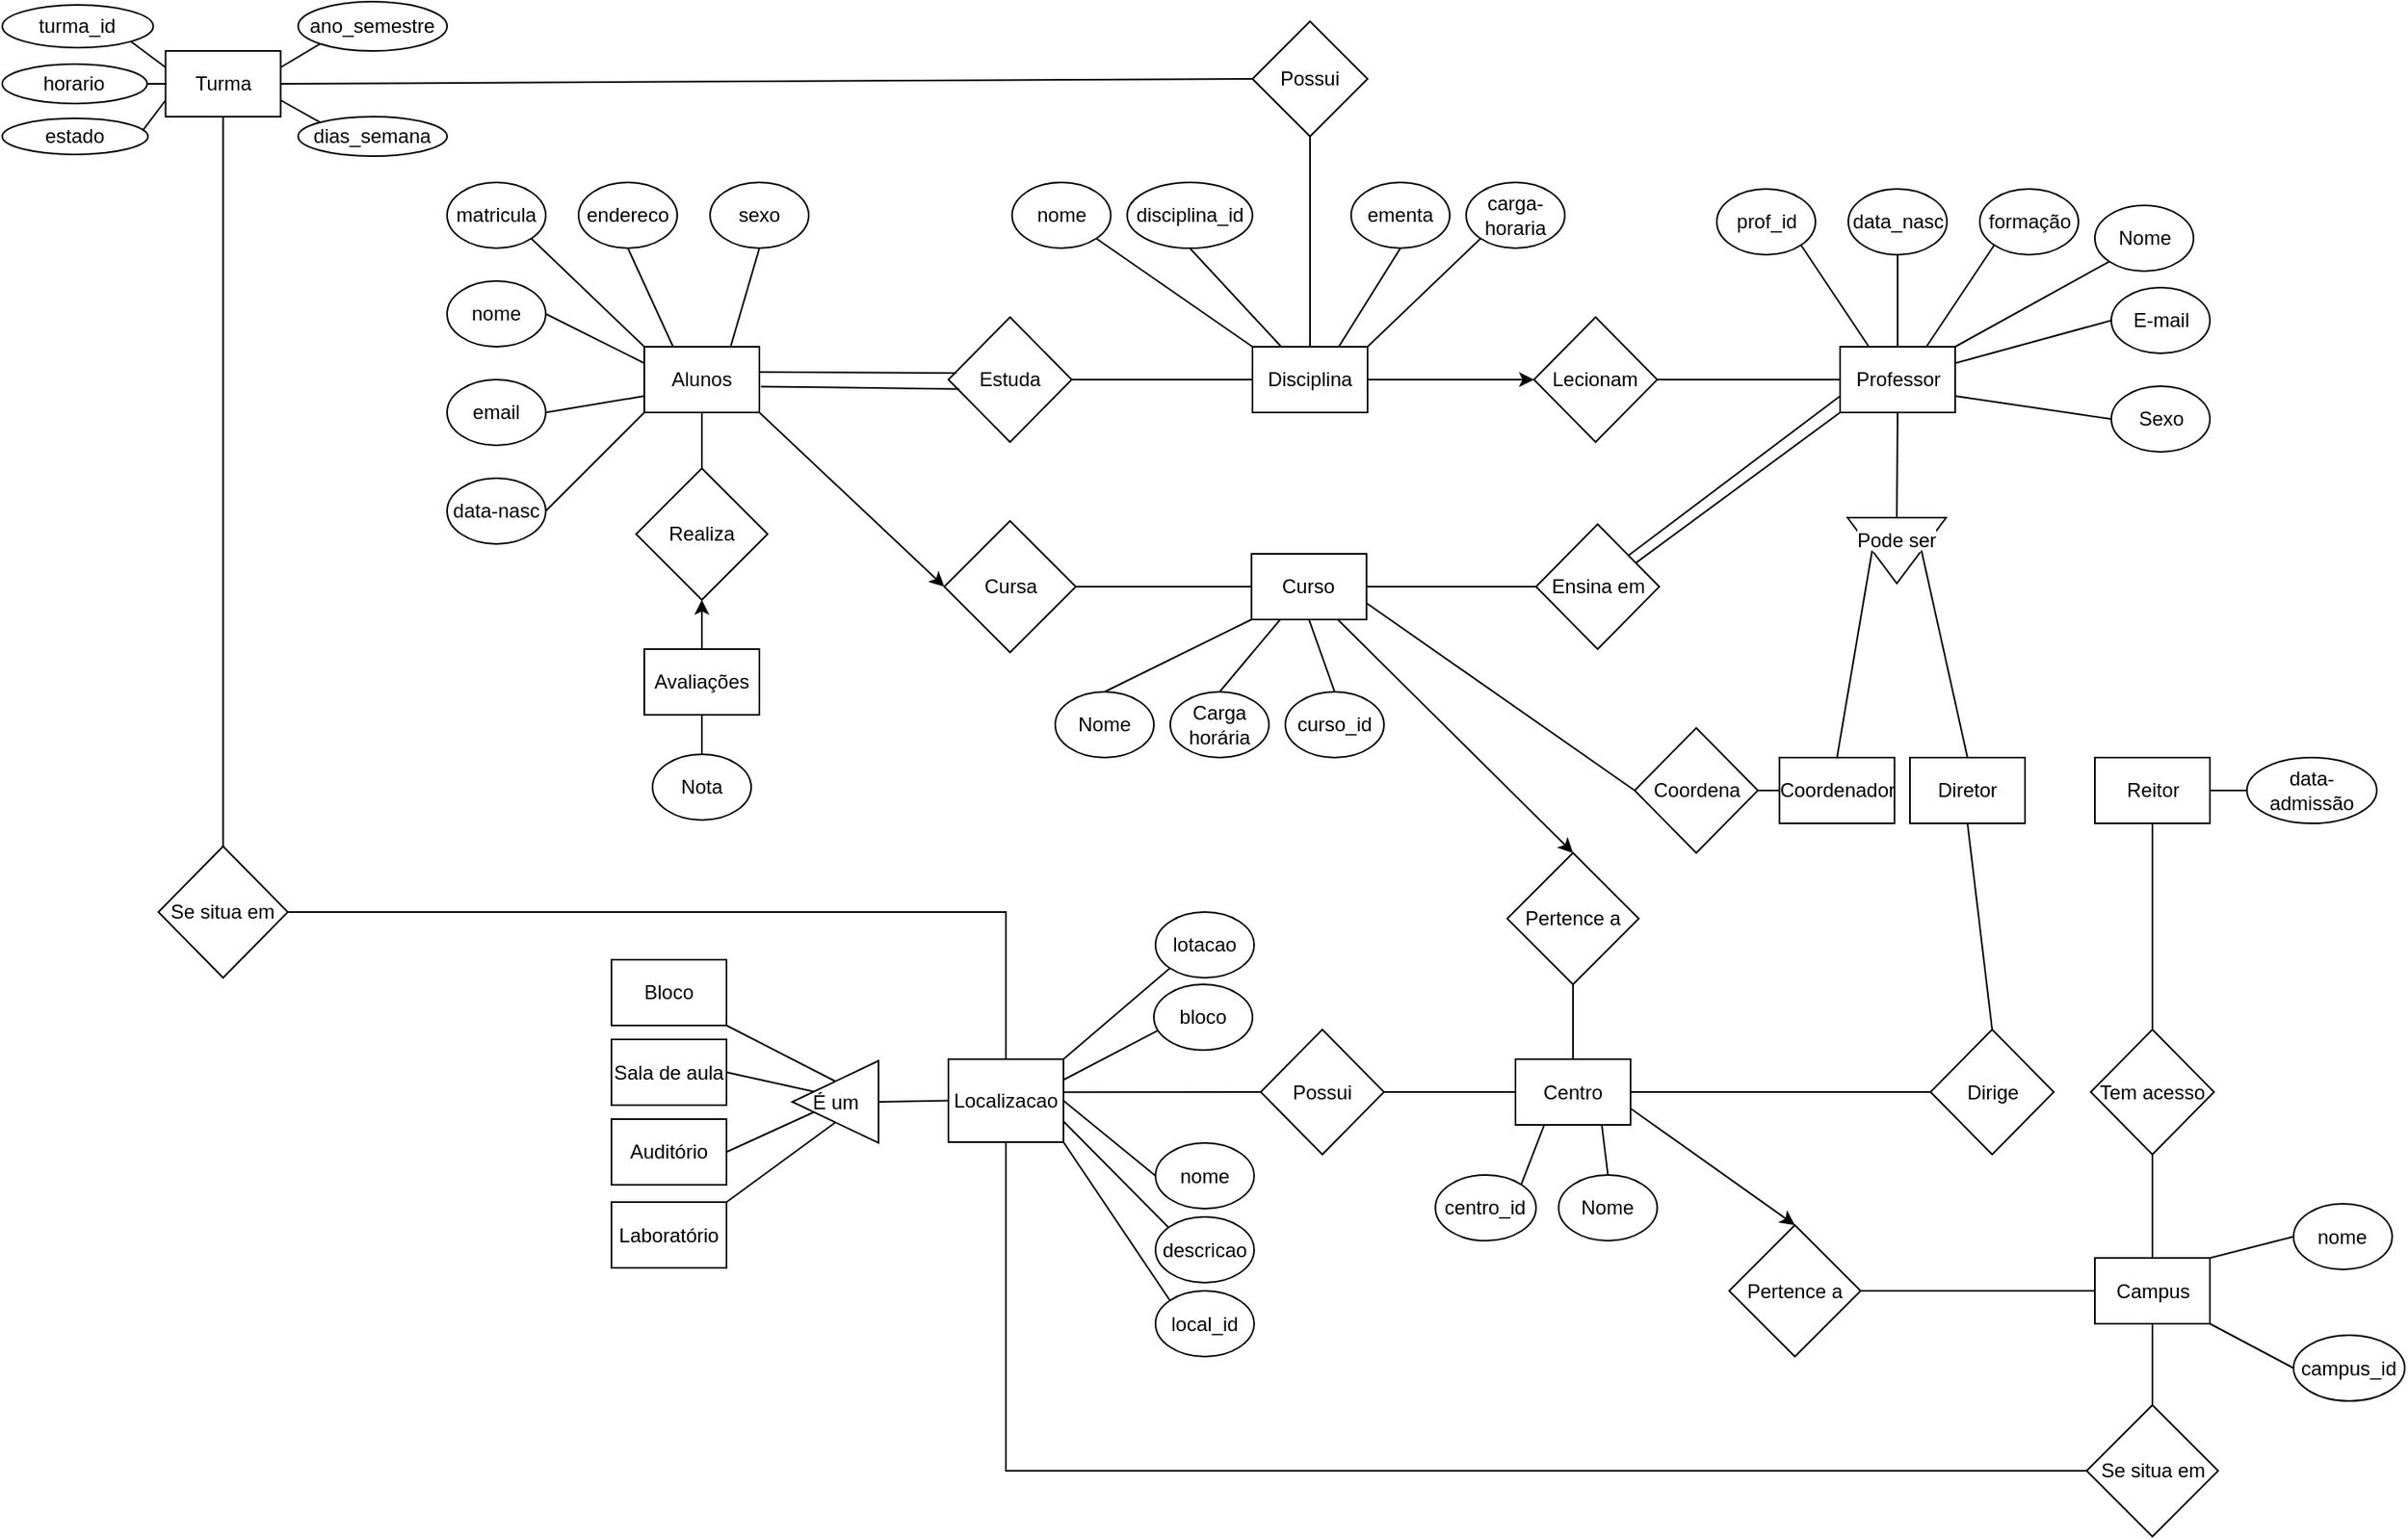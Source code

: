 <mxfile version="20.3.7" type="github">
  <diagram id="R2lEEEUBdFMjLlhIrx00" name="Page-1">
    <mxGraphModel dx="1908" dy="854" grid="0" gridSize="10" guides="1" tooltips="1" connect="1" arrows="1" fold="1" page="0" pageScale="1" pageWidth="1169" pageHeight="827" math="0" shadow="0" extFonts="Permanent Marker^https://fonts.googleapis.com/css?family=Permanent+Marker">
      <root>
        <mxCell id="0" />
        <mxCell id="1" parent="0" />
        <mxCell id="e1uVySr2OCQzvFWpXJg2-6" value="Professor" style="rounded=0;whiteSpace=wrap;html=1;" parent="1" vertex="1">
          <mxGeometry x="707.5" y="136" width="70" height="40" as="geometry" />
        </mxCell>
        <mxCell id="LbVnibOzP1Dr1l7WmBHD-3" style="rounded=0;orthogonalLoop=1;jettySize=auto;html=1;exitX=0;exitY=0.5;exitDx=0;exitDy=0;endArrow=none;endFill=0;entryX=1;entryY=0.5;entryDx=0;entryDy=0;" parent="1" source="e1uVySr2OCQzvFWpXJg2-7" target="e1uVySr2OCQzvFWpXJg2-99" edge="1">
          <mxGeometry relative="1" as="geometry">
            <mxPoint x="870" y="717.227" as="targetPoint" />
          </mxGeometry>
        </mxCell>
        <mxCell id="e1uVySr2OCQzvFWpXJg2-7" value="Campus" style="rounded=0;whiteSpace=wrap;html=1;" parent="1" vertex="1">
          <mxGeometry x="862.5" y="690.5" width="70" height="40" as="geometry" />
        </mxCell>
        <mxCell id="e1uVySr2OCQzvFWpXJg2-8" value="Centro" style="rounded=0;whiteSpace=wrap;html=1;" parent="1" vertex="1">
          <mxGeometry x="510" y="569.5" width="70" height="40" as="geometry" />
        </mxCell>
        <mxCell id="LbVnibOzP1Dr1l7WmBHD-20" style="edgeStyle=none;rounded=0;orthogonalLoop=1;jettySize=auto;html=1;startArrow=none;startFill=0;endArrow=none;endFill=0;entryX=0;entryY=0.5;entryDx=0;entryDy=0;exitX=0.5;exitY=1;exitDx=0;exitDy=0;" parent="1" source="e1uVySr2OCQzvFWpXJg2-10" target="e1uVySr2OCQzvFWpXJg2-155" edge="1">
          <mxGeometry relative="1" as="geometry">
            <mxPoint x="850" y="830" as="targetPoint" />
            <mxPoint x="198" y="690" as="sourcePoint" />
            <Array as="points">
              <mxPoint x="200" y="820" />
            </Array>
          </mxGeometry>
        </mxCell>
        <mxCell id="LbVnibOzP1Dr1l7WmBHD-25" style="edgeStyle=none;rounded=0;orthogonalLoop=1;jettySize=auto;html=1;exitX=0.5;exitY=0;exitDx=0;exitDy=0;startArrow=none;startFill=0;endArrow=none;endFill=0;entryX=1;entryY=0.5;entryDx=0;entryDy=0;" parent="1" source="e1uVySr2OCQzvFWpXJg2-10" target="LbVnibOzP1Dr1l7WmBHD-24" edge="1">
          <mxGeometry relative="1" as="geometry">
            <mxPoint x="-230" y="480" as="targetPoint" />
            <Array as="points">
              <mxPoint x="200" y="480" />
            </Array>
          </mxGeometry>
        </mxCell>
        <mxCell id="LbVnibOzP1Dr1l7WmBHD-27" style="edgeStyle=none;rounded=0;orthogonalLoop=1;jettySize=auto;html=1;exitX=1;exitY=0.75;exitDx=0;exitDy=0;startArrow=none;startFill=0;endArrow=none;endFill=0;entryX=0.15;entryY=0.188;entryDx=0;entryDy=0;entryPerimeter=0;" parent="1" source="e1uVySr2OCQzvFWpXJg2-10" target="LbVnibOzP1Dr1l7WmBHD-28" edge="1">
          <mxGeometry relative="1" as="geometry">
            <mxPoint x="300" y="700" as="targetPoint" />
          </mxGeometry>
        </mxCell>
        <mxCell id="LbVnibOzP1Dr1l7WmBHD-30" style="edgeStyle=none;rounded=0;orthogonalLoop=1;jettySize=auto;html=1;exitX=1;exitY=0.25;exitDx=0;exitDy=0;entryX=0.053;entryY=0.692;entryDx=0;entryDy=0;startArrow=none;startFill=0;endArrow=none;endFill=0;entryPerimeter=0;" parent="1" source="e1uVySr2OCQzvFWpXJg2-10" target="LbVnibOzP1Dr1l7WmBHD-29" edge="1">
          <mxGeometry relative="1" as="geometry" />
        </mxCell>
        <mxCell id="LbVnibOzP1Dr1l7WmBHD-31" style="edgeStyle=none;rounded=0;orthogonalLoop=1;jettySize=auto;html=1;exitX=1.001;exitY=0.399;exitDx=0;exitDy=0;startArrow=none;startFill=0;endArrow=none;endFill=0;exitPerimeter=0;entryX=0;entryY=0.5;entryDx=0;entryDy=0;" parent="1" source="e1uVySr2OCQzvFWpXJg2-10" target="LbVnibOzP1Dr1l7WmBHD-32" edge="1">
          <mxGeometry relative="1" as="geometry">
            <mxPoint x="340" y="600" as="targetPoint" />
          </mxGeometry>
        </mxCell>
        <mxCell id="e1uVySr2OCQzvFWpXJg2-10" value="Localizacao" style="rounded=0;whiteSpace=wrap;html=1;" parent="1" vertex="1">
          <mxGeometry x="165" y="569.5" width="70" height="50.5" as="geometry" />
        </mxCell>
        <mxCell id="e1uVySr2OCQzvFWpXJg2-32" value="Nome" style="ellipse;whiteSpace=wrap;html=1;" parent="1" vertex="1">
          <mxGeometry x="862.5" y="50" width="60" height="40" as="geometry" />
        </mxCell>
        <mxCell id="e1uVySr2OCQzvFWpXJg2-33" value="prof_id" style="ellipse;whiteSpace=wrap;html=1;" parent="1" vertex="1">
          <mxGeometry x="632.5" y="40" width="60" height="40" as="geometry" />
        </mxCell>
        <mxCell id="e1uVySr2OCQzvFWpXJg2-34" value="E-mail" style="ellipse;whiteSpace=wrap;html=1;" parent="1" vertex="1">
          <mxGeometry x="872.5" y="100" width="60" height="40" as="geometry" />
        </mxCell>
        <mxCell id="e1uVySr2OCQzvFWpXJg2-35" value="Sexo" style="ellipse;whiteSpace=wrap;html=1;" parent="1" vertex="1">
          <mxGeometry x="872.5" y="160" width="60" height="40" as="geometry" />
        </mxCell>
        <mxCell id="e1uVySr2OCQzvFWpXJg2-36" value="data_nasc" style="ellipse;whiteSpace=wrap;html=1;" parent="1" vertex="1">
          <mxGeometry x="712.5" y="40" width="60" height="40" as="geometry" />
        </mxCell>
        <mxCell id="e1uVySr2OCQzvFWpXJg2-37" value="formação" style="ellipse;whiteSpace=wrap;html=1;" parent="1" vertex="1">
          <mxGeometry x="792.5" y="40" width="60" height="40" as="geometry" />
        </mxCell>
        <mxCell id="e1uVySr2OCQzvFWpXJg2-38" value="campus_id" style="ellipse;whiteSpace=wrap;html=1;" parent="1" vertex="1">
          <mxGeometry x="983.38" y="737.5" width="67.62" height="40" as="geometry" />
        </mxCell>
        <mxCell id="e1uVySr2OCQzvFWpXJg2-39" value="nome" style="ellipse;whiteSpace=wrap;html=1;" parent="1" vertex="1">
          <mxGeometry x="983.38" y="657.5" width="60" height="40" as="geometry" />
        </mxCell>
        <mxCell id="e1uVySr2OCQzvFWpXJg2-41" value="centro_id" style="ellipse;whiteSpace=wrap;html=1;" parent="1" vertex="1">
          <mxGeometry x="461.25" y="640" width="61.25" height="40" as="geometry" />
        </mxCell>
        <mxCell id="e1uVySr2OCQzvFWpXJg2-42" value="Nome" style="ellipse;whiteSpace=wrap;html=1;" parent="1" vertex="1">
          <mxGeometry x="536.25" y="640" width="60" height="40" as="geometry" />
        </mxCell>
        <mxCell id="e1uVySr2OCQzvFWpXJg2-48" value="local_id" style="ellipse;whiteSpace=wrap;html=1;" parent="1" vertex="1">
          <mxGeometry x="291.0" y="710.5" width="60" height="40" as="geometry" />
        </mxCell>
        <mxCell id="e1uVySr2OCQzvFWpXJg2-49" value="nome" style="ellipse;whiteSpace=wrap;html=1;" parent="1" vertex="1">
          <mxGeometry x="291.0" y="620.5" width="60" height="40" as="geometry" />
        </mxCell>
        <mxCell id="e1uVySr2OCQzvFWpXJg2-52" value="lotacao" style="ellipse;whiteSpace=wrap;html=1;" parent="1" vertex="1">
          <mxGeometry x="291.0" y="480" width="60" height="40" as="geometry" />
        </mxCell>
        <mxCell id="e1uVySr2OCQzvFWpXJg2-53" value="Laboratório" style="rounded=0;whiteSpace=wrap;html=1;" parent="1" vertex="1">
          <mxGeometry x="-40" y="656.5" width="70" height="40" as="geometry" />
        </mxCell>
        <mxCell id="e1uVySr2OCQzvFWpXJg2-54" value="Auditório" style="rounded=0;whiteSpace=wrap;html=1;" parent="1" vertex="1">
          <mxGeometry x="-40" y="606" width="70" height="40" as="geometry" />
        </mxCell>
        <mxCell id="e1uVySr2OCQzvFWpXJg2-55" value="Sala de aula" style="rounded=0;whiteSpace=wrap;html=1;" parent="1" vertex="1">
          <mxGeometry x="-40" y="557.5" width="70" height="40" as="geometry" />
        </mxCell>
        <mxCell id="e1uVySr2OCQzvFWpXJg2-56" value="Bloco" style="rounded=0;whiteSpace=wrap;html=1;" parent="1" vertex="1">
          <mxGeometry x="-40" y="509" width="70" height="40" as="geometry" />
        </mxCell>
        <mxCell id="e1uVySr2OCQzvFWpXJg2-57" value="É um" style="triangle;whiteSpace=wrap;html=1;flipH=1;" parent="1" vertex="1">
          <mxGeometry x="70" y="570.5" width="52.5" height="50" as="geometry" />
        </mxCell>
        <mxCell id="e1uVySr2OCQzvFWpXJg2-64" value="Cursa" style="rhombus;whiteSpace=wrap;html=1;" parent="1" vertex="1">
          <mxGeometry x="162.5" y="242" width="80" height="80" as="geometry" />
        </mxCell>
        <mxCell id="e1uVySr2OCQzvFWpXJg2-65" value="Curso" style="rounded=0;whiteSpace=wrap;html=1;" parent="1" vertex="1">
          <mxGeometry x="349.37" y="262" width="70" height="40" as="geometry" />
        </mxCell>
        <mxCell id="e1uVySr2OCQzvFWpXJg2-66" value="curso_id" style="ellipse;whiteSpace=wrap;html=1;" parent="1" vertex="1">
          <mxGeometry x="370" y="346" width="60" height="40" as="geometry" />
        </mxCell>
        <mxCell id="e1uVySr2OCQzvFWpXJg2-69" value="Carga horária" style="ellipse;whiteSpace=wrap;html=1;" parent="1" vertex="1">
          <mxGeometry x="300" y="346" width="60" height="40" as="geometry" />
        </mxCell>
        <mxCell id="e1uVySr2OCQzvFWpXJg2-70" value="" style="endArrow=none;html=1;rounded=0;exitX=1;exitY=0.5;exitDx=0;exitDy=0;entryX=0;entryY=0.5;entryDx=0;entryDy=0;" parent="1" source="e1uVySr2OCQzvFWpXJg2-64" target="e1uVySr2OCQzvFWpXJg2-65" edge="1">
          <mxGeometry width="50" height="50" relative="1" as="geometry">
            <mxPoint x="400" y="400" as="sourcePoint" />
            <mxPoint x="450" y="350" as="targetPoint" />
          </mxGeometry>
        </mxCell>
        <mxCell id="e1uVySr2OCQzvFWpXJg2-71" value="" style="endArrow=none;html=1;rounded=0;exitX=0;exitY=0.5;exitDx=0;exitDy=0;endFill=0;startArrow=classic;startFill=1;strokeWidth=1;entryX=1;entryY=1;entryDx=0;entryDy=0;" parent="1" source="e1uVySr2OCQzvFWpXJg2-64" target="e1uVySr2OCQzvFWpXJg2-203" edge="1">
          <mxGeometry width="50" height="50" relative="1" as="geometry">
            <mxPoint x="400" y="400" as="sourcePoint" />
            <mxPoint x="210" y="390" as="targetPoint" />
          </mxGeometry>
        </mxCell>
        <mxCell id="e1uVySr2OCQzvFWpXJg2-84" value="" style="endArrow=none;html=1;rounded=0;strokeWidth=1;entryX=0;entryY=1;entryDx=0;entryDy=0;exitX=0.5;exitY=0;exitDx=0;exitDy=0;" parent="1" source="e1uVySr2OCQzvFWpXJg2-166" target="e1uVySr2OCQzvFWpXJg2-65" edge="1">
          <mxGeometry width="50" height="50" relative="1" as="geometry">
            <mxPoint x="310" y="460" as="sourcePoint" />
            <mxPoint x="350" y="484" as="targetPoint" />
          </mxGeometry>
        </mxCell>
        <mxCell id="e1uVySr2OCQzvFWpXJg2-85" value="" style="endArrow=none;html=1;rounded=0;strokeWidth=1;entryX=0.25;entryY=1;entryDx=0;entryDy=0;exitX=0.5;exitY=0;exitDx=0;exitDy=0;" parent="1" source="e1uVySr2OCQzvFWpXJg2-69" target="e1uVySr2OCQzvFWpXJg2-65" edge="1">
          <mxGeometry width="50" height="50" relative="1" as="geometry">
            <mxPoint x="330" y="510" as="sourcePoint" />
            <mxPoint x="340" y="474" as="targetPoint" />
          </mxGeometry>
        </mxCell>
        <mxCell id="e1uVySr2OCQzvFWpXJg2-86" value="" style="endArrow=none;html=1;rounded=0;strokeWidth=1;exitX=0.5;exitY=0;exitDx=0;exitDy=0;entryX=0.5;entryY=1;entryDx=0;entryDy=0;" parent="1" source="e1uVySr2OCQzvFWpXJg2-66" target="e1uVySr2OCQzvFWpXJg2-65" edge="1">
          <mxGeometry width="50" height="50" relative="1" as="geometry">
            <mxPoint x="320" y="504" as="sourcePoint" />
            <mxPoint x="350" y="484" as="targetPoint" />
          </mxGeometry>
        </mxCell>
        <mxCell id="e1uVySr2OCQzvFWpXJg2-88" value="Reitor" style="rounded=0;whiteSpace=wrap;html=1;" parent="1" vertex="1">
          <mxGeometry x="862.5" y="386" width="70" height="40" as="geometry" />
        </mxCell>
        <mxCell id="e1uVySr2OCQzvFWpXJg2-89" value="data-admissão" style="ellipse;whiteSpace=wrap;html=1;" parent="1" vertex="1">
          <mxGeometry x="955" y="386" width="79" height="40" as="geometry" />
        </mxCell>
        <mxCell id="e1uVySr2OCQzvFWpXJg2-93" value="" style="endArrow=none;html=1;rounded=0;strokeWidth=1;exitX=0.5;exitY=0;exitDx=0;exitDy=0;entryX=0.75;entryY=1;entryDx=0;entryDy=0;" parent="1" source="e1uVySr2OCQzvFWpXJg2-42" target="e1uVySr2OCQzvFWpXJg2-8" edge="1">
          <mxGeometry width="50" height="50" relative="1" as="geometry">
            <mxPoint x="521.87" y="569.5" as="sourcePoint" />
            <mxPoint x="571.87" y="519.5" as="targetPoint" />
          </mxGeometry>
        </mxCell>
        <mxCell id="e1uVySr2OCQzvFWpXJg2-96" value="Pertence&amp;nbsp;a" style="rhombus;whiteSpace=wrap;html=1;" parent="1" vertex="1">
          <mxGeometry x="505" y="444" width="80" height="80" as="geometry" />
        </mxCell>
        <mxCell id="e1uVySr2OCQzvFWpXJg2-97" value="" style="endArrow=classic;html=1;rounded=0;strokeWidth=1;exitX=0.75;exitY=1;exitDx=0;exitDy=0;entryX=0.5;entryY=0;entryDx=0;entryDy=0;" parent="1" source="e1uVySr2OCQzvFWpXJg2-65" target="e1uVySr2OCQzvFWpXJg2-96" edge="1">
          <mxGeometry width="50" height="50" relative="1" as="geometry">
            <mxPoint x="520" y="720" as="sourcePoint" />
            <mxPoint x="570" y="670" as="targetPoint" />
          </mxGeometry>
        </mxCell>
        <mxCell id="e1uVySr2OCQzvFWpXJg2-98" value="" style="endArrow=none;html=1;rounded=0;strokeWidth=1;exitX=0.5;exitY=1;exitDx=0;exitDy=0;entryX=0.5;entryY=0;entryDx=0;entryDy=0;" parent="1" source="e1uVySr2OCQzvFWpXJg2-96" target="e1uVySr2OCQzvFWpXJg2-8" edge="1">
          <mxGeometry width="50" height="50" relative="1" as="geometry">
            <mxPoint x="520" y="720" as="sourcePoint" />
            <mxPoint x="570" y="670" as="targetPoint" />
          </mxGeometry>
        </mxCell>
        <mxCell id="e1uVySr2OCQzvFWpXJg2-99" value="Pertence&amp;nbsp;a" style="rhombus;whiteSpace=wrap;html=1;" parent="1" vertex="1">
          <mxGeometry x="640" y="670.5" width="80" height="80" as="geometry" />
        </mxCell>
        <mxCell id="e1uVySr2OCQzvFWpXJg2-100" value="" style="endArrow=classic;html=1;rounded=0;strokeWidth=1;entryX=0.5;entryY=0;entryDx=0;entryDy=0;exitX=1;exitY=0.75;exitDx=0;exitDy=0;" parent="1" source="e1uVySr2OCQzvFWpXJg2-8" target="e1uVySr2OCQzvFWpXJg2-99" edge="1">
          <mxGeometry width="50" height="50" relative="1" as="geometry">
            <mxPoint x="560" y="623" as="sourcePoint" />
            <mxPoint x="370.62" y="743" as="targetPoint" />
          </mxGeometry>
        </mxCell>
        <mxCell id="e1uVySr2OCQzvFWpXJg2-126" value="Lecionam" style="rhombus;whiteSpace=wrap;html=1;" parent="1" vertex="1">
          <mxGeometry x="521.25" y="118" width="75" height="76" as="geometry" />
        </mxCell>
        <mxCell id="e1uVySr2OCQzvFWpXJg2-127" value="" style="endArrow=none;html=1;rounded=0;strokeWidth=1;exitX=0;exitY=0.5;exitDx=0;exitDy=0;endFill=0;startArrow=classic;startFill=1;entryX=1;entryY=0.5;entryDx=0;entryDy=0;" parent="1" source="e1uVySr2OCQzvFWpXJg2-126" target="e1uVySr2OCQzvFWpXJg2-217" edge="1">
          <mxGeometry width="50" height="50" relative="1" as="geometry">
            <mxPoint x="550" y="160" as="sourcePoint" />
            <mxPoint x="610" y="150" as="targetPoint" />
          </mxGeometry>
        </mxCell>
        <mxCell id="e1uVySr2OCQzvFWpXJg2-128" value="" style="endArrow=none;html=1;rounded=0;strokeWidth=1;entryX=0;entryY=0.5;entryDx=0;entryDy=0;exitX=1;exitY=0.5;exitDx=0;exitDy=0;" parent="1" source="e1uVySr2OCQzvFWpXJg2-126" target="e1uVySr2OCQzvFWpXJg2-6" edge="1">
          <mxGeometry width="50" height="50" relative="1" as="geometry">
            <mxPoint x="609" y="132" as="sourcePoint" />
            <mxPoint x="677.5" y="160" as="targetPoint" />
          </mxGeometry>
        </mxCell>
        <mxCell id="e1uVySr2OCQzvFWpXJg2-129" value="" style="endArrow=none;html=1;rounded=0;strokeWidth=1;exitX=1;exitY=1;exitDx=0;exitDy=0;entryX=0.25;entryY=0;entryDx=0;entryDy=0;" parent="1" source="e1uVySr2OCQzvFWpXJg2-33" target="e1uVySr2OCQzvFWpXJg2-6" edge="1">
          <mxGeometry width="50" height="50" relative="1" as="geometry">
            <mxPoint x="772.5" y="230" as="sourcePoint" />
            <mxPoint x="822.5" y="180" as="targetPoint" />
          </mxGeometry>
        </mxCell>
        <mxCell id="e1uVySr2OCQzvFWpXJg2-130" value="" style="endArrow=none;html=1;rounded=0;strokeWidth=1;exitX=0.5;exitY=1;exitDx=0;exitDy=0;entryX=0.5;entryY=0;entryDx=0;entryDy=0;" parent="1" source="e1uVySr2OCQzvFWpXJg2-36" target="e1uVySr2OCQzvFWpXJg2-6" edge="1">
          <mxGeometry width="50" height="50" relative="1" as="geometry">
            <mxPoint x="693.713" y="84.142" as="sourcePoint" />
            <mxPoint x="717.5" y="150" as="targetPoint" />
          </mxGeometry>
        </mxCell>
        <mxCell id="e1uVySr2OCQzvFWpXJg2-131" value="" style="endArrow=none;html=1;rounded=0;strokeWidth=1;exitX=0;exitY=1;exitDx=0;exitDy=0;entryX=0.75;entryY=0;entryDx=0;entryDy=0;" parent="1" source="e1uVySr2OCQzvFWpXJg2-37" target="e1uVySr2OCQzvFWpXJg2-6" edge="1">
          <mxGeometry width="50" height="50" relative="1" as="geometry">
            <mxPoint x="752.5" y="90" as="sourcePoint" />
            <mxPoint x="742.5" y="150" as="targetPoint" />
          </mxGeometry>
        </mxCell>
        <mxCell id="e1uVySr2OCQzvFWpXJg2-132" value="" style="endArrow=none;html=1;rounded=0;strokeWidth=1;exitX=0;exitY=1;exitDx=0;exitDy=0;entryX=1;entryY=0;entryDx=0;entryDy=0;" parent="1" source="e1uVySr2OCQzvFWpXJg2-32" target="e1uVySr2OCQzvFWpXJg2-6" edge="1">
          <mxGeometry width="50" height="50" relative="1" as="geometry">
            <mxPoint x="811.287" y="84.142" as="sourcePoint" />
            <mxPoint x="752.5" y="150" as="targetPoint" />
          </mxGeometry>
        </mxCell>
        <mxCell id="e1uVySr2OCQzvFWpXJg2-133" value="" style="endArrow=none;html=1;rounded=0;strokeWidth=1;exitX=0;exitY=0.5;exitDx=0;exitDy=0;entryX=1;entryY=0.25;entryDx=0;entryDy=0;" parent="1" source="e1uVySr2OCQzvFWpXJg2-34" target="e1uVySr2OCQzvFWpXJg2-6" edge="1">
          <mxGeometry width="50" height="50" relative="1" as="geometry">
            <mxPoint x="891.287" y="84.142" as="sourcePoint" />
            <mxPoint x="787.5" y="150" as="targetPoint" />
          </mxGeometry>
        </mxCell>
        <mxCell id="e1uVySr2OCQzvFWpXJg2-134" value="" style="endArrow=none;html=1;rounded=0;strokeWidth=1;exitX=0;exitY=0.5;exitDx=0;exitDy=0;entryX=1;entryY=0.75;entryDx=0;entryDy=0;" parent="1" source="e1uVySr2OCQzvFWpXJg2-35" target="e1uVySr2OCQzvFWpXJg2-6" edge="1">
          <mxGeometry width="50" height="50" relative="1" as="geometry">
            <mxPoint x="882.5" y="130" as="sourcePoint" />
            <mxPoint x="787.5" y="160" as="targetPoint" />
          </mxGeometry>
        </mxCell>
        <mxCell id="LbVnibOzP1Dr1l7WmBHD-16" style="edgeStyle=none;rounded=0;orthogonalLoop=1;jettySize=auto;html=1;exitX=1;exitY=0.75;exitDx=0;exitDy=0;startArrow=none;startFill=0;endArrow=none;endFill=0;entryX=0;entryY=0;entryDx=0;entryDy=0;" parent="1" source="e1uVySr2OCQzvFWpXJg2-135" target="LbVnibOzP1Dr1l7WmBHD-17" edge="1">
          <mxGeometry relative="1" as="geometry">
            <mxPoint x="-230.63" y="-8" as="targetPoint" />
          </mxGeometry>
        </mxCell>
        <mxCell id="LbVnibOzP1Dr1l7WmBHD-22" style="edgeStyle=none;rounded=0;orthogonalLoop=1;jettySize=auto;html=1;exitX=1;exitY=0.5;exitDx=0;exitDy=0;startArrow=none;startFill=0;endArrow=none;endFill=0;entryX=0;entryY=0.5;entryDx=0;entryDy=0;" parent="1" source="e1uVySr2OCQzvFWpXJg2-135" target="e1uVySr2OCQzvFWpXJg2-140" edge="1">
          <mxGeometry relative="1" as="geometry">
            <mxPoint x="170" y="-80" as="targetPoint" />
          </mxGeometry>
        </mxCell>
        <mxCell id="LbVnibOzP1Dr1l7WmBHD-26" style="edgeStyle=none;rounded=0;orthogonalLoop=1;jettySize=auto;html=1;exitX=0.5;exitY=1;exitDx=0;exitDy=0;startArrow=none;startFill=0;endArrow=none;endFill=0;entryX=0.5;entryY=0;entryDx=0;entryDy=0;" parent="1" source="e1uVySr2OCQzvFWpXJg2-135" target="LbVnibOzP1Dr1l7WmBHD-24" edge="1">
          <mxGeometry relative="1" as="geometry">
            <mxPoint x="-276.323" y="440" as="targetPoint" />
          </mxGeometry>
        </mxCell>
        <mxCell id="e1uVySr2OCQzvFWpXJg2-135" value="Turma" style="rounded=0;whiteSpace=wrap;html=1;" parent="1" vertex="1">
          <mxGeometry x="-311.26" y="-44" width="70" height="40" as="geometry" />
        </mxCell>
        <mxCell id="e1uVySr2OCQzvFWpXJg2-136" value="turma_id" style="ellipse;whiteSpace=wrap;html=1;" parent="1" vertex="1">
          <mxGeometry x="-410.63" y="-72" width="91.88" height="26" as="geometry" />
        </mxCell>
        <mxCell id="e1uVySr2OCQzvFWpXJg2-137" value="ano_semestre" style="ellipse;whiteSpace=wrap;html=1;" parent="1" vertex="1">
          <mxGeometry x="-230.63" y="-74" width="90.63" height="30" as="geometry" />
        </mxCell>
        <mxCell id="e1uVySr2OCQzvFWpXJg2-138" value="estado" style="ellipse;whiteSpace=wrap;html=1;" parent="1" vertex="1">
          <mxGeometry x="-410.63" y="-3" width="88.63" height="22" as="geometry" />
        </mxCell>
        <mxCell id="e1uVySr2OCQzvFWpXJg2-139" value="horario" style="ellipse;whiteSpace=wrap;html=1;" parent="1" vertex="1">
          <mxGeometry x="-410.63" y="-36" width="88.13" height="24" as="geometry" />
        </mxCell>
        <mxCell id="e1uVySr2OCQzvFWpXJg2-140" value="Possui" style="rhombus;whiteSpace=wrap;html=1;" parent="1" vertex="1">
          <mxGeometry x="350" y="-62" width="70" height="70" as="geometry" />
        </mxCell>
        <mxCell id="e1uVySr2OCQzvFWpXJg2-146" value="" style="endArrow=none;html=1;rounded=0;strokeWidth=1;exitX=0.963;exitY=0.343;exitDx=0;exitDy=0;entryX=0;entryY=0.75;entryDx=0;entryDy=0;exitPerimeter=0;" parent="1" source="e1uVySr2OCQzvFWpXJg2-138" target="e1uVySr2OCQzvFWpXJg2-135" edge="1">
          <mxGeometry width="50" height="50" relative="1" as="geometry">
            <mxPoint x="-111.26" y="2" as="sourcePoint" />
            <mxPoint x="-61.26" y="-48" as="targetPoint" />
          </mxGeometry>
        </mxCell>
        <mxCell id="e1uVySr2OCQzvFWpXJg2-147" value="" style="endArrow=none;html=1;rounded=0;strokeWidth=1;exitX=1;exitY=1;exitDx=0;exitDy=0;entryX=0;entryY=0.25;entryDx=0;entryDy=0;" parent="1" source="e1uVySr2OCQzvFWpXJg2-136" target="e1uVySr2OCQzvFWpXJg2-135" edge="1">
          <mxGeometry width="50" height="50" relative="1" as="geometry">
            <mxPoint x="-320.202" y="7.755" as="sourcePoint" />
            <mxPoint x="-301.26" y="-4" as="targetPoint" />
          </mxGeometry>
        </mxCell>
        <mxCell id="e1uVySr2OCQzvFWpXJg2-148" value="" style="endArrow=none;html=1;rounded=0;strokeWidth=1;exitX=1;exitY=0.25;exitDx=0;exitDy=0;entryX=0;entryY=1;entryDx=0;entryDy=0;" parent="1" source="e1uVySr2OCQzvFWpXJg2-135" target="e1uVySr2OCQzvFWpXJg2-137" edge="1">
          <mxGeometry width="50" height="50" relative="1" as="geometry">
            <mxPoint x="-320.202" y="-33.755" as="sourcePoint" />
            <mxPoint x="-301.26" y="-24" as="targetPoint" />
          </mxGeometry>
        </mxCell>
        <mxCell id="e1uVySr2OCQzvFWpXJg2-149" value="" style="endArrow=none;html=1;rounded=0;strokeWidth=1;entryX=1;entryY=0.5;entryDx=0;entryDy=0;" parent="1" target="e1uVySr2OCQzvFWpXJg2-139" edge="1">
          <mxGeometry width="50" height="50" relative="1" as="geometry">
            <mxPoint x="-310.63" y="-24" as="sourcePoint" />
            <mxPoint x="-320.63" y="-24" as="targetPoint" />
          </mxGeometry>
        </mxCell>
        <mxCell id="e1uVySr2OCQzvFWpXJg2-151" value="Dirige" style="rhombus;whiteSpace=wrap;html=1;" parent="1" vertex="1">
          <mxGeometry x="762.5" y="551.5" width="75" height="76" as="geometry" />
        </mxCell>
        <mxCell id="e1uVySr2OCQzvFWpXJg2-153" value="" style="endArrow=none;html=1;rounded=0;strokeWidth=1;entryX=0;entryY=0.5;entryDx=0;entryDy=0;exitX=1;exitY=0.5;exitDx=0;exitDy=0;" parent="1" source="e1uVySr2OCQzvFWpXJg2-8" target="e1uVySr2OCQzvFWpXJg2-151" edge="1">
          <mxGeometry width="50" height="50" relative="1" as="geometry">
            <mxPoint x="570" y="580" as="sourcePoint" />
            <mxPoint x="890" y="490" as="targetPoint" />
          </mxGeometry>
        </mxCell>
        <mxCell id="e1uVySr2OCQzvFWpXJg2-155" value="Se situa em" style="rhombus;whiteSpace=wrap;html=1;" parent="1" vertex="1">
          <mxGeometry x="857.5" y="780" width="80" height="80" as="geometry" />
        </mxCell>
        <mxCell id="e1uVySr2OCQzvFWpXJg2-159" value="" style="endArrow=none;html=1;rounded=0;strokeWidth=1;exitX=1;exitY=0;exitDx=0;exitDy=0;entryX=0;entryY=0.5;entryDx=0;entryDy=0;" parent="1" source="e1uVySr2OCQzvFWpXJg2-7" target="e1uVySr2OCQzvFWpXJg2-39" edge="1">
          <mxGeometry width="50" height="50" relative="1" as="geometry">
            <mxPoint x="1043.38" y="707.5" as="sourcePoint" />
            <mxPoint x="1093.38" y="657.5" as="targetPoint" />
          </mxGeometry>
        </mxCell>
        <mxCell id="e1uVySr2OCQzvFWpXJg2-160" value="" style="endArrow=none;html=1;rounded=0;strokeWidth=1;exitX=1;exitY=1;exitDx=0;exitDy=0;entryX=0;entryY=0.5;entryDx=0;entryDy=0;" parent="1" source="e1uVySr2OCQzvFWpXJg2-7" target="e1uVySr2OCQzvFWpXJg2-38" edge="1">
          <mxGeometry width="50" height="50" relative="1" as="geometry">
            <mxPoint x="1163.38" y="707.5" as="sourcePoint" />
            <mxPoint x="1183.38" y="687.5" as="targetPoint" />
          </mxGeometry>
        </mxCell>
        <mxCell id="e1uVySr2OCQzvFWpXJg2-161" value="" style="endArrow=none;html=1;rounded=0;strokeWidth=1;exitX=0.25;exitY=1;exitDx=0;exitDy=0;entryX=1;entryY=0;entryDx=0;entryDy=0;" parent="1" source="e1uVySr2OCQzvFWpXJg2-8" target="e1uVySr2OCQzvFWpXJg2-41" edge="1">
          <mxGeometry width="50" height="50" relative="1" as="geometry">
            <mxPoint x="482.951" y="550.73" as="sourcePoint" />
            <mxPoint x="511.87" y="579.5" as="targetPoint" />
          </mxGeometry>
        </mxCell>
        <mxCell id="e1uVySr2OCQzvFWpXJg2-165" value="Pode ser" style="triangle;whiteSpace=wrap;html=1;flipH=1;direction=south;verticalAlign=top;labelBackgroundColor=default;" parent="1" vertex="1">
          <mxGeometry x="712" y="240" width="60" height="40" as="geometry" />
        </mxCell>
        <mxCell id="e1uVySr2OCQzvFWpXJg2-166" value="Nome" style="ellipse;whiteSpace=wrap;html=1;" parent="1" vertex="1">
          <mxGeometry x="230" y="346" width="60" height="40" as="geometry" />
        </mxCell>
        <mxCell id="e1uVySr2OCQzvFWpXJg2-168" value="Coordenador" style="rounded=0;whiteSpace=wrap;html=1;" parent="1" vertex="1">
          <mxGeometry x="670.62" y="386" width="70" height="40" as="geometry" />
        </mxCell>
        <mxCell id="e1uVySr2OCQzvFWpXJg2-171" value="" style="endArrow=none;html=1;rounded=0;strokeWidth=1;entryX=0.5;entryY=1;entryDx=0;entryDy=0;exitX=0;exitY=0.5;exitDx=0;exitDy=0;" parent="1" source="e1uVySr2OCQzvFWpXJg2-165" target="e1uVySr2OCQzvFWpXJg2-6" edge="1">
          <mxGeometry width="50" height="50" relative="1" as="geometry">
            <mxPoint x="990" y="410" as="sourcePoint" />
            <mxPoint x="1040" y="360" as="targetPoint" />
          </mxGeometry>
        </mxCell>
        <mxCell id="e1uVySr2OCQzvFWpXJg2-172" value="" style="endArrow=none;html=1;rounded=0;strokeWidth=1;entryX=0.5;entryY=1;entryDx=0;entryDy=0;exitX=0.5;exitY=0;exitDx=0;exitDy=0;" parent="1" source="e1uVySr2OCQzvFWpXJg2-168" target="e1uVySr2OCQzvFWpXJg2-165" edge="1">
          <mxGeometry width="50" height="50" relative="1" as="geometry">
            <mxPoint x="905" y="270" as="sourcePoint" />
            <mxPoint x="905" y="170" as="targetPoint" />
          </mxGeometry>
        </mxCell>
        <mxCell id="e1uVySr2OCQzvFWpXJg2-173" value="" style="endArrow=none;html=1;rounded=0;strokeWidth=1;entryX=0.5;entryY=0;entryDx=0;entryDy=0;exitX=0.5;exitY=0;exitDx=0;exitDy=0;" parent="1" source="LbVnibOzP1Dr1l7WmBHD-1" target="e1uVySr2OCQzvFWpXJg2-165" edge="1">
          <mxGeometry width="50" height="50" relative="1" as="geometry">
            <mxPoint x="895" y="400" as="sourcePoint" />
            <mxPoint x="905" y="300" as="targetPoint" />
          </mxGeometry>
        </mxCell>
        <mxCell id="e1uVySr2OCQzvFWpXJg2-175" value="" style="endArrow=none;html=1;rounded=0;strokeWidth=1;exitX=0.5;exitY=0;exitDx=0;exitDy=0;entryX=0.5;entryY=1;entryDx=0;entryDy=0;" parent="1" source="e1uVySr2OCQzvFWpXJg2-151" target="LbVnibOzP1Dr1l7WmBHD-1" edge="1">
          <mxGeometry width="50" height="50" relative="1" as="geometry">
            <mxPoint x="920" y="640" as="sourcePoint" />
            <mxPoint x="840" y="550" as="targetPoint" />
          </mxGeometry>
        </mxCell>
        <mxCell id="e1uVySr2OCQzvFWpXJg2-176" value="Coordena" style="rhombus;whiteSpace=wrap;html=1;" parent="1" vertex="1">
          <mxGeometry x="582.5" y="368" width="75" height="76" as="geometry" />
        </mxCell>
        <mxCell id="e1uVySr2OCQzvFWpXJg2-177" value="" style="endArrow=none;html=1;rounded=0;strokeWidth=1;exitX=0;exitY=0.5;exitDx=0;exitDy=0;entryX=1;entryY=0.75;entryDx=0;entryDy=0;" parent="1" source="e1uVySr2OCQzvFWpXJg2-176" target="e1uVySr2OCQzvFWpXJg2-65" edge="1">
          <mxGeometry width="50" height="50" relative="1" as="geometry">
            <mxPoint x="750" y="510" as="sourcePoint" />
            <mxPoint x="800" y="460" as="targetPoint" />
          </mxGeometry>
        </mxCell>
        <mxCell id="e1uVySr2OCQzvFWpXJg2-178" value="" style="endArrow=none;html=1;rounded=0;strokeWidth=1;exitX=1;exitY=0.5;exitDx=0;exitDy=0;entryX=0;entryY=0.5;entryDx=0;entryDy=0;" parent="1" source="e1uVySr2OCQzvFWpXJg2-176" target="e1uVySr2OCQzvFWpXJg2-168" edge="1">
          <mxGeometry width="50" height="50" relative="1" as="geometry">
            <mxPoint x="735" y="492" as="sourcePoint" />
            <mxPoint x="570" y="520" as="targetPoint" />
          </mxGeometry>
        </mxCell>
        <mxCell id="e1uVySr2OCQzvFWpXJg2-180" value="" style="endArrow=none;html=1;rounded=0;strokeWidth=1;exitX=0;exitY=0.5;exitDx=0;exitDy=0;entryX=1;entryY=0.5;entryDx=0;entryDy=0;" parent="1" source="e1uVySr2OCQzvFWpXJg2-89" target="e1uVySr2OCQzvFWpXJg2-88" edge="1">
          <mxGeometry width="50" height="50" relative="1" as="geometry">
            <mxPoint x="981" y="356" as="sourcePoint" />
            <mxPoint x="940" y="396" as="targetPoint" />
          </mxGeometry>
        </mxCell>
        <mxCell id="e1uVySr2OCQzvFWpXJg2-182" value="Tem acesso" style="rhombus;whiteSpace=wrap;html=1;" parent="1" vertex="1">
          <mxGeometry x="860" y="551.5" width="75" height="76" as="geometry" />
        </mxCell>
        <mxCell id="e1uVySr2OCQzvFWpXJg2-183" value="" style="endArrow=none;html=1;rounded=0;strokeWidth=1;entryX=0.5;entryY=1;entryDx=0;entryDy=0;exitX=0.5;exitY=0;exitDx=0;exitDy=0;" parent="1" source="e1uVySr2OCQzvFWpXJg2-7" target="e1uVySr2OCQzvFWpXJg2-182" edge="1">
          <mxGeometry width="50" height="50" relative="1" as="geometry">
            <mxPoint x="885" y="657.5" as="sourcePoint" />
            <mxPoint x="935" y="607.5" as="targetPoint" />
          </mxGeometry>
        </mxCell>
        <mxCell id="e1uVySr2OCQzvFWpXJg2-184" value="" style="endArrow=none;html=1;rounded=0;strokeWidth=1;entryX=0.5;entryY=0;entryDx=0;entryDy=0;exitX=0.5;exitY=1;exitDx=0;exitDy=0;" parent="1" source="e1uVySr2OCQzvFWpXJg2-88" target="e1uVySr2OCQzvFWpXJg2-182" edge="1">
          <mxGeometry width="50" height="50" relative="1" as="geometry">
            <mxPoint x="1064" y="930.0" as="sourcePoint" />
            <mxPoint x="1103.75" y="717" as="targetPoint" />
          </mxGeometry>
        </mxCell>
        <mxCell id="e1uVySr2OCQzvFWpXJg2-185" value="" style="endArrow=none;html=1;rounded=0;strokeWidth=1;entryX=0.5;entryY=0;entryDx=0;entryDy=0;exitX=0.5;exitY=1;exitDx=0;exitDy=0;" parent="1" source="e1uVySr2OCQzvFWpXJg2-7" target="e1uVySr2OCQzvFWpXJg2-155" edge="1">
          <mxGeometry width="50" height="50" relative="1" as="geometry">
            <mxPoint x="959.38" y="1037.5" as="sourcePoint" />
            <mxPoint x="897.5" y="777.5" as="targetPoint" />
          </mxGeometry>
        </mxCell>
        <mxCell id="e1uVySr2OCQzvFWpXJg2-187" value="" style="endArrow=none;html=1;rounded=0;strokeWidth=1;entryX=0;entryY=0.5;entryDx=0;entryDy=0;exitX=1;exitY=0.5;exitDx=0;exitDy=0;" parent="1" source="e1uVySr2OCQzvFWpXJg2-57" target="e1uVySr2OCQzvFWpXJg2-10" edge="1">
          <mxGeometry width="50" height="50" relative="1" as="geometry">
            <mxPoint x="131" y="667.5" as="sourcePoint" />
            <mxPoint x="-9" y="615.5" as="targetPoint" />
          </mxGeometry>
        </mxCell>
        <mxCell id="e1uVySr2OCQzvFWpXJg2-188" value="" style="endArrow=none;html=1;rounded=0;strokeWidth=1;entryX=0;entryY=0.25;entryDx=0;entryDy=0;exitX=1;exitY=0.5;exitDx=0;exitDy=0;" parent="1" source="e1uVySr2OCQzvFWpXJg2-55" target="e1uVySr2OCQzvFWpXJg2-57" edge="1">
          <mxGeometry width="50" height="50" relative="1" as="geometry">
            <mxPoint x="-74" y="618.5" as="sourcePoint" />
            <mxPoint x="45" y="620.5" as="targetPoint" />
          </mxGeometry>
        </mxCell>
        <mxCell id="e1uVySr2OCQzvFWpXJg2-189" value="" style="endArrow=none;html=1;rounded=0;strokeWidth=1;entryX=0;entryY=0.75;entryDx=0;entryDy=0;exitX=1;exitY=0.5;exitDx=0;exitDy=0;" parent="1" source="e1uVySr2OCQzvFWpXJg2-54" target="e1uVySr2OCQzvFWpXJg2-57" edge="1">
          <mxGeometry width="50" height="50" relative="1" as="geometry">
            <mxPoint x="-74" y="618.5" as="sourcePoint" />
            <mxPoint x="45" y="620.5" as="targetPoint" />
          </mxGeometry>
        </mxCell>
        <mxCell id="e1uVySr2OCQzvFWpXJg2-190" value="" style="endArrow=none;html=1;rounded=0;strokeWidth=1;entryX=0.5;entryY=1;entryDx=0;entryDy=0;exitX=1;exitY=0;exitDx=0;exitDy=0;" parent="1" source="e1uVySr2OCQzvFWpXJg2-53" target="e1uVySr2OCQzvFWpXJg2-57" edge="1">
          <mxGeometry width="50" height="50" relative="1" as="geometry">
            <mxPoint x="37.5" y="664.5" as="sourcePoint" />
            <mxPoint x="87.5" y="628.0" as="targetPoint" />
          </mxGeometry>
        </mxCell>
        <mxCell id="e1uVySr2OCQzvFWpXJg2-191" value="" style="endArrow=none;html=1;rounded=0;strokeWidth=1;entryX=0.5;entryY=0;entryDx=0;entryDy=0;exitX=1;exitY=1;exitDx=0;exitDy=0;" parent="1" source="e1uVySr2OCQzvFWpXJg2-56" target="e1uVySr2OCQzvFWpXJg2-57" edge="1">
          <mxGeometry width="50" height="50" relative="1" as="geometry">
            <mxPoint x="37.5" y="731.5" as="sourcePoint" />
            <mxPoint x="107.5" y="640.5" as="targetPoint" />
          </mxGeometry>
        </mxCell>
        <mxCell id="e1uVySr2OCQzvFWpXJg2-192" value="" style="endArrow=none;html=1;rounded=0;strokeWidth=1;entryX=1;entryY=0;entryDx=0;entryDy=0;exitX=0;exitY=1;exitDx=0;exitDy=0;" parent="1" source="e1uVySr2OCQzvFWpXJg2-52" target="e1uVySr2OCQzvFWpXJg2-10" edge="1">
          <mxGeometry width="50" height="50" relative="1" as="geometry">
            <mxPoint x="140.0" y="645.5" as="sourcePoint" />
            <mxPoint x="190.0" y="595.5" as="targetPoint" />
          </mxGeometry>
        </mxCell>
        <mxCell id="e1uVySr2OCQzvFWpXJg2-193" value="" style="endArrow=none;html=1;rounded=0;strokeWidth=1;entryX=0;entryY=0.5;entryDx=0;entryDy=0;exitX=1;exitY=0.5;exitDx=0;exitDy=0;" parent="1" source="e1uVySr2OCQzvFWpXJg2-10" target="e1uVySr2OCQzvFWpXJg2-49" edge="1">
          <mxGeometry width="50" height="50" relative="1" as="geometry">
            <mxPoint x="140.0" y="645.5" as="sourcePoint" />
            <mxPoint x="190.0" y="595.5" as="targetPoint" />
          </mxGeometry>
        </mxCell>
        <mxCell id="e1uVySr2OCQzvFWpXJg2-194" value="" style="endArrow=none;html=1;rounded=0;strokeWidth=1;entryX=0;entryY=0;entryDx=0;entryDy=0;exitX=1;exitY=1;exitDx=0;exitDy=0;" parent="1" source="e1uVySr2OCQzvFWpXJg2-10" target="e1uVySr2OCQzvFWpXJg2-48" edge="1">
          <mxGeometry width="50" height="50" relative="1" as="geometry">
            <mxPoint x="140.0" y="645.5" as="sourcePoint" />
            <mxPoint x="190.0" y="595.5" as="targetPoint" />
          </mxGeometry>
        </mxCell>
        <mxCell id="e1uVySr2OCQzvFWpXJg2-203" value="Alunos" style="rounded=0;whiteSpace=wrap;html=1;" parent="1" vertex="1">
          <mxGeometry x="-20.0" y="136" width="70" height="40" as="geometry" />
        </mxCell>
        <mxCell id="e1uVySr2OCQzvFWpXJg2-204" value="nome" style="ellipse;whiteSpace=wrap;html=1;" parent="1" vertex="1">
          <mxGeometry x="-140" y="96" width="60" height="40" as="geometry" />
        </mxCell>
        <mxCell id="e1uVySr2OCQzvFWpXJg2-205" value="matricula" style="ellipse;whiteSpace=wrap;html=1;" parent="1" vertex="1">
          <mxGeometry x="-140" y="36" width="60" height="40" as="geometry" />
        </mxCell>
        <mxCell id="e1uVySr2OCQzvFWpXJg2-206" value="email" style="ellipse;whiteSpace=wrap;html=1;" parent="1" vertex="1">
          <mxGeometry x="-140" y="156" width="60" height="40" as="geometry" />
        </mxCell>
        <mxCell id="e1uVySr2OCQzvFWpXJg2-207" value="data-nasc" style="ellipse;whiteSpace=wrap;html=1;" parent="1" vertex="1">
          <mxGeometry x="-140" y="216" width="60" height="40" as="geometry" />
        </mxCell>
        <mxCell id="e1uVySr2OCQzvFWpXJg2-208" value="sexo" style="ellipse;whiteSpace=wrap;html=1;" parent="1" vertex="1">
          <mxGeometry x="20.0" y="36" width="60" height="40" as="geometry" />
        </mxCell>
        <mxCell id="e1uVySr2OCQzvFWpXJg2-209" value="endereco" style="ellipse;whiteSpace=wrap;html=1;" parent="1" vertex="1">
          <mxGeometry x="-60.0" y="36" width="60" height="40" as="geometry" />
        </mxCell>
        <mxCell id="e1uVySr2OCQzvFWpXJg2-210" value="" style="endArrow=none;html=1;rounded=0;exitX=1;exitY=0.5;exitDx=0;exitDy=0;entryX=0;entryY=0.75;entryDx=0;entryDy=0;" parent="1" source="e1uVySr2OCQzvFWpXJg2-206" target="e1uVySr2OCQzvFWpXJg2-203" edge="1">
          <mxGeometry width="50" height="50" relative="1" as="geometry">
            <mxPoint x="70" y="226" as="sourcePoint" />
            <mxPoint x="120" y="176" as="targetPoint" />
          </mxGeometry>
        </mxCell>
        <mxCell id="e1uVySr2OCQzvFWpXJg2-211" value="" style="endArrow=none;html=1;rounded=0;exitX=1;exitY=0.5;exitDx=0;exitDy=0;entryX=0;entryY=0.25;entryDx=0;entryDy=0;" parent="1" source="e1uVySr2OCQzvFWpXJg2-204" target="e1uVySr2OCQzvFWpXJg2-203" edge="1">
          <mxGeometry width="50" height="50" relative="1" as="geometry">
            <mxPoint x="70" y="226" as="sourcePoint" />
            <mxPoint x="120" y="176" as="targetPoint" />
          </mxGeometry>
        </mxCell>
        <mxCell id="e1uVySr2OCQzvFWpXJg2-212" value="" style="endArrow=none;html=1;rounded=0;exitX=1;exitY=0.5;exitDx=0;exitDy=0;entryX=0;entryY=1;entryDx=0;entryDy=0;" parent="1" source="e1uVySr2OCQzvFWpXJg2-207" target="e1uVySr2OCQzvFWpXJg2-203" edge="1">
          <mxGeometry width="50" height="50" relative="1" as="geometry">
            <mxPoint x="70" y="226" as="sourcePoint" />
            <mxPoint x="120" y="176" as="targetPoint" />
          </mxGeometry>
        </mxCell>
        <mxCell id="e1uVySr2OCQzvFWpXJg2-213" value="" style="endArrow=none;html=1;rounded=0;exitX=1;exitY=1;exitDx=0;exitDy=0;entryX=0;entryY=0;entryDx=0;entryDy=0;" parent="1" source="e1uVySr2OCQzvFWpXJg2-205" target="e1uVySr2OCQzvFWpXJg2-203" edge="1">
          <mxGeometry width="50" height="50" relative="1" as="geometry">
            <mxPoint x="70" y="226" as="sourcePoint" />
            <mxPoint x="120" y="176" as="targetPoint" />
          </mxGeometry>
        </mxCell>
        <mxCell id="e1uVySr2OCQzvFWpXJg2-214" value="" style="endArrow=none;html=1;rounded=0;exitX=0.5;exitY=1;exitDx=0;exitDy=0;entryX=0.25;entryY=0;entryDx=0;entryDy=0;" parent="1" source="e1uVySr2OCQzvFWpXJg2-209" target="e1uVySr2OCQzvFWpXJg2-203" edge="1">
          <mxGeometry width="50" height="50" relative="1" as="geometry">
            <mxPoint x="70" y="226" as="sourcePoint" />
            <mxPoint x="120" y="176" as="targetPoint" />
          </mxGeometry>
        </mxCell>
        <mxCell id="e1uVySr2OCQzvFWpXJg2-215" value="" style="endArrow=none;html=1;rounded=0;exitX=0.5;exitY=1;exitDx=0;exitDy=0;entryX=0.75;entryY=0;entryDx=0;entryDy=0;" parent="1" source="e1uVySr2OCQzvFWpXJg2-208" target="e1uVySr2OCQzvFWpXJg2-203" edge="1">
          <mxGeometry width="50" height="50" relative="1" as="geometry">
            <mxPoint x="70" y="226" as="sourcePoint" />
            <mxPoint x="120" y="176" as="targetPoint" />
          </mxGeometry>
        </mxCell>
        <mxCell id="e1uVySr2OCQzvFWpXJg2-216" value="Estuda" style="rhombus;whiteSpace=wrap;html=1;" parent="1" vertex="1">
          <mxGeometry x="165" y="118" width="75" height="76" as="geometry" />
        </mxCell>
        <mxCell id="e1uVySr2OCQzvFWpXJg2-217" value="Disciplina" style="rounded=0;whiteSpace=wrap;html=1;" parent="1" vertex="1">
          <mxGeometry x="350" y="136" width="70" height="40" as="geometry" />
        </mxCell>
        <mxCell id="e1uVySr2OCQzvFWpXJg2-218" value="disciplina_id" style="ellipse;whiteSpace=wrap;html=1;" parent="1" vertex="1">
          <mxGeometry x="273.75" y="36" width="76.25" height="40" as="geometry" />
        </mxCell>
        <mxCell id="e1uVySr2OCQzvFWpXJg2-219" value="ementa" style="ellipse;whiteSpace=wrap;html=1;" parent="1" vertex="1">
          <mxGeometry x="410" y="36" width="60" height="40" as="geometry" />
        </mxCell>
        <mxCell id="e1uVySr2OCQzvFWpXJg2-220" value="carga-horaria" style="ellipse;whiteSpace=wrap;html=1;" parent="1" vertex="1">
          <mxGeometry x="480" y="36" width="60" height="40" as="geometry" />
        </mxCell>
        <mxCell id="e1uVySr2OCQzvFWpXJg2-221" value="nome" style="ellipse;whiteSpace=wrap;html=1;" parent="1" vertex="1">
          <mxGeometry x="203.75" y="36" width="60" height="40" as="geometry" />
        </mxCell>
        <mxCell id="e1uVySr2OCQzvFWpXJg2-222" value="" style="endArrow=none;html=1;rounded=0;strokeWidth=1;exitX=1.013;exitY=0.606;exitDx=0;exitDy=0;entryX=0.088;entryY=0.575;entryDx=0;entryDy=0;entryPerimeter=0;exitPerimeter=0;" parent="1" source="e1uVySr2OCQzvFWpXJg2-203" target="e1uVySr2OCQzvFWpXJg2-216" edge="1">
          <mxGeometry width="50" height="50" relative="1" as="geometry">
            <mxPoint x="200" y="326" as="sourcePoint" />
            <mxPoint x="250" y="276" as="targetPoint" />
          </mxGeometry>
        </mxCell>
        <mxCell id="e1uVySr2OCQzvFWpXJg2-223" value="" style="endArrow=none;html=1;rounded=0;strokeWidth=1;exitX=0.993;exitY=0.385;exitDx=0;exitDy=0;exitPerimeter=0;" parent="1" source="e1uVySr2OCQzvFWpXJg2-203" edge="1">
          <mxGeometry width="50" height="50" relative="1" as="geometry">
            <mxPoint x="60" y="150" as="sourcePoint" />
            <mxPoint x="170" y="152" as="targetPoint" />
          </mxGeometry>
        </mxCell>
        <mxCell id="e1uVySr2OCQzvFWpXJg2-224" value="" style="endArrow=none;html=1;rounded=0;strokeWidth=1;entryX=1;entryY=0.5;entryDx=0;entryDy=0;exitX=0;exitY=0.5;exitDx=0;exitDy=0;" parent="1" source="e1uVySr2OCQzvFWpXJg2-217" target="e1uVySr2OCQzvFWpXJg2-216" edge="1">
          <mxGeometry width="50" height="50" relative="1" as="geometry">
            <mxPoint x="240" y="326" as="sourcePoint" />
            <mxPoint x="290" y="276" as="targetPoint" />
          </mxGeometry>
        </mxCell>
        <mxCell id="e1uVySr2OCQzvFWpXJg2-225" value="" style="endArrow=none;html=1;rounded=0;strokeWidth=1;exitX=1;exitY=1;exitDx=0;exitDy=0;entryX=0;entryY=0;entryDx=0;entryDy=0;" parent="1" source="e1uVySr2OCQzvFWpXJg2-221" target="e1uVySr2OCQzvFWpXJg2-217" edge="1">
          <mxGeometry width="50" height="50" relative="1" as="geometry">
            <mxPoint x="430" y="226" as="sourcePoint" />
            <mxPoint x="480" y="176" as="targetPoint" />
          </mxGeometry>
        </mxCell>
        <mxCell id="e1uVySr2OCQzvFWpXJg2-226" value="" style="endArrow=none;html=1;rounded=0;strokeWidth=1;exitX=0.5;exitY=1;exitDx=0;exitDy=0;entryX=0.25;entryY=0;entryDx=0;entryDy=0;" parent="1" source="e1uVySr2OCQzvFWpXJg2-218" target="e1uVySr2OCQzvFWpXJg2-217" edge="1">
          <mxGeometry width="50" height="50" relative="1" as="geometry">
            <mxPoint x="301.213" y="80.142" as="sourcePoint" />
            <mxPoint x="377.5" y="146" as="targetPoint" />
          </mxGeometry>
        </mxCell>
        <mxCell id="e1uVySr2OCQzvFWpXJg2-227" value="" style="endArrow=none;html=1;rounded=0;strokeWidth=1;exitX=0.5;exitY=1;exitDx=0;exitDy=0;entryX=0.75;entryY=0;entryDx=0;entryDy=0;" parent="1" source="e1uVySr2OCQzvFWpXJg2-219" target="e1uVySr2OCQzvFWpXJg2-217" edge="1">
          <mxGeometry width="50" height="50" relative="1" as="geometry">
            <mxPoint x="356.25" y="86" as="sourcePoint" />
            <mxPoint x="377.5" y="146" as="targetPoint" />
          </mxGeometry>
        </mxCell>
        <mxCell id="e1uVySr2OCQzvFWpXJg2-228" value="" style="endArrow=none;html=1;rounded=0;strokeWidth=1;exitX=0;exitY=1;exitDx=0;exitDy=0;entryX=1;entryY=0;entryDx=0;entryDy=0;" parent="1" source="e1uVySr2OCQzvFWpXJg2-220" target="e1uVySr2OCQzvFWpXJg2-217" edge="1">
          <mxGeometry width="50" height="50" relative="1" as="geometry">
            <mxPoint x="431.25" y="86" as="sourcePoint" />
            <mxPoint x="412.5" y="146" as="targetPoint" />
          </mxGeometry>
        </mxCell>
        <mxCell id="e1uVySr2OCQzvFWpXJg2-236" value="Realiza" style="rhombus;whiteSpace=wrap;html=1;labelBackgroundColor=default;fillColor=none;" parent="1" vertex="1">
          <mxGeometry x="-25" y="210" width="80" height="80" as="geometry" />
        </mxCell>
        <mxCell id="e1uVySr2OCQzvFWpXJg2-237" value="" style="endArrow=classic;html=1;rounded=0;strokeWidth=1;exitX=0.5;exitY=0;exitDx=0;exitDy=0;entryX=0.5;entryY=1;entryDx=0;entryDy=0;" parent="1" target="e1uVySr2OCQzvFWpXJg2-236" edge="1">
          <mxGeometry width="50" height="50" relative="1" as="geometry">
            <mxPoint x="15" y="350.0" as="sourcePoint" />
            <mxPoint x="175" y="60" as="targetPoint" />
          </mxGeometry>
        </mxCell>
        <mxCell id="e1uVySr2OCQzvFWpXJg2-242" value="" style="endArrow=none;html=1;rounded=0;strokeWidth=1;exitX=0.5;exitY=0;exitDx=0;exitDy=0;entryX=0.5;entryY=1;entryDx=0;entryDy=0;" parent="1" source="e1uVySr2OCQzvFWpXJg2-217" target="e1uVySr2OCQzvFWpXJg2-140" edge="1">
          <mxGeometry width="50" height="50" relative="1" as="geometry">
            <mxPoint x="384.37" y="136.0" as="sourcePoint" />
            <mxPoint x="689.37" y="26" as="targetPoint" />
          </mxGeometry>
        </mxCell>
        <mxCell id="e1uVySr2OCQzvFWpXJg2-243" value="" style="endArrow=none;html=1;rounded=0;strokeWidth=1;exitX=0.5;exitY=1;exitDx=0;exitDy=0;entryX=0.5;entryY=1;entryDx=0;entryDy=0;" parent="1" source="e1uVySr2OCQzvFWpXJg2-135" target="e1uVySr2OCQzvFWpXJg2-135" edge="1">
          <mxGeometry width="50" height="50" relative="1" as="geometry">
            <mxPoint x="-276.26" y="19" as="sourcePoint" />
            <mxPoint x="-266.89" y="112.0" as="targetPoint" />
          </mxGeometry>
        </mxCell>
        <mxCell id="e1uVySr2OCQzvFWpXJg2-244" value="Ensina em" style="rhombus;whiteSpace=wrap;html=1;" parent="1" vertex="1">
          <mxGeometry x="522.5" y="244" width="75" height="76" as="geometry" />
        </mxCell>
        <mxCell id="e1uVySr2OCQzvFWpXJg2-246" value="" style="endArrow=none;html=1;rounded=0;strokeWidth=1;entryX=0;entryY=0.75;entryDx=0;entryDy=0;exitX=1;exitY=0;exitDx=0;exitDy=0;" parent="1" source="e1uVySr2OCQzvFWpXJg2-244" target="e1uVySr2OCQzvFWpXJg2-6" edge="1">
          <mxGeometry width="50" height="50" relative="1" as="geometry">
            <mxPoint x="559" y="240" as="sourcePoint" />
            <mxPoint x="880" y="270" as="targetPoint" />
          </mxGeometry>
        </mxCell>
        <mxCell id="e1uVySr2OCQzvFWpXJg2-247" value="" style="endArrow=none;html=1;rounded=0;strokeWidth=1;exitX=0.814;exitY=0.307;exitDx=0;exitDy=0;entryX=0;entryY=1;entryDx=0;entryDy=0;exitPerimeter=0;" parent="1" source="e1uVySr2OCQzvFWpXJg2-244" target="e1uVySr2OCQzvFWpXJg2-6" edge="1">
          <mxGeometry width="50" height="50" relative="1" as="geometry">
            <mxPoint x="830" y="320" as="sourcePoint" />
            <mxPoint x="880" y="270" as="targetPoint" />
          </mxGeometry>
        </mxCell>
        <mxCell id="e1uVySr2OCQzvFWpXJg2-248" value="" style="endArrow=none;html=1;rounded=0;strokeWidth=1;exitX=1;exitY=0.5;exitDx=0;exitDy=0;entryX=0;entryY=0.5;entryDx=0;entryDy=0;" parent="1" source="e1uVySr2OCQzvFWpXJg2-65" target="e1uVySr2OCQzvFWpXJg2-244" edge="1">
          <mxGeometry width="50" height="50" relative="1" as="geometry">
            <mxPoint x="830" y="320" as="sourcePoint" />
            <mxPoint x="880" y="270" as="targetPoint" />
          </mxGeometry>
        </mxCell>
        <mxCell id="e1uVySr2OCQzvFWpXJg2-259" value="" style="endArrow=none;html=1;rounded=0;strokeWidth=1;exitX=0.5;exitY=1;exitDx=0;exitDy=0;entryX=0.5;entryY=0;entryDx=0;entryDy=0;" parent="1" target="e1uVySr2OCQzvFWpXJg2-236" edge="1">
          <mxGeometry width="50" height="50" relative="1" as="geometry">
            <mxPoint x="15" y="176" as="sourcePoint" />
            <mxPoint x="155" y="256" as="targetPoint" />
          </mxGeometry>
        </mxCell>
        <mxCell id="LbVnibOzP1Dr1l7WmBHD-1" value="Diretor" style="rounded=0;whiteSpace=wrap;html=1;" parent="1" vertex="1">
          <mxGeometry x="750" y="386" width="70" height="40" as="geometry" />
        </mxCell>
        <mxCell id="LbVnibOzP1Dr1l7WmBHD-13" value="Avaliações" style="rounded=0;whiteSpace=wrap;html=1;" parent="1" vertex="1">
          <mxGeometry x="-20" y="320" width="70" height="40" as="geometry" />
        </mxCell>
        <mxCell id="LbVnibOzP1Dr1l7WmBHD-14" value="Nota" style="ellipse;whiteSpace=wrap;html=1;" parent="1" vertex="1">
          <mxGeometry x="-15" y="384" width="60" height="40" as="geometry" />
        </mxCell>
        <mxCell id="LbVnibOzP1Dr1l7WmBHD-15" value="" style="endArrow=none;html=1;rounded=0;strokeWidth=1;exitX=0.5;exitY=1;exitDx=0;exitDy=0;entryX=0.5;entryY=0;entryDx=0;entryDy=0;" parent="1" source="LbVnibOzP1Dr1l7WmBHD-13" target="LbVnibOzP1Dr1l7WmBHD-14" edge="1">
          <mxGeometry width="50" height="50" relative="1" as="geometry">
            <mxPoint x="15" y="321" as="sourcePoint" />
            <mxPoint x="15" y="400" as="targetPoint" />
          </mxGeometry>
        </mxCell>
        <mxCell id="LbVnibOzP1Dr1l7WmBHD-17" value="dias_semana" style="ellipse;whiteSpace=wrap;html=1;" parent="1" vertex="1">
          <mxGeometry x="-230.63" y="-4" width="90.63" height="24" as="geometry" />
        </mxCell>
        <mxCell id="LbVnibOzP1Dr1l7WmBHD-24" value="Se situa em" style="rhombus;whiteSpace=wrap;html=1;" parent="1" vertex="1">
          <mxGeometry x="-315.63" y="440" width="78.74" height="80" as="geometry" />
        </mxCell>
        <mxCell id="LbVnibOzP1Dr1l7WmBHD-28" value="descricao" style="ellipse;whiteSpace=wrap;html=1;" parent="1" vertex="1">
          <mxGeometry x="291.0" y="665.5" width="60" height="40" as="geometry" />
        </mxCell>
        <mxCell id="LbVnibOzP1Dr1l7WmBHD-29" value="bloco" style="ellipse;whiteSpace=wrap;html=1;" parent="1" vertex="1">
          <mxGeometry x="290.0" y="524" width="60" height="40" as="geometry" />
        </mxCell>
        <mxCell id="LbVnibOzP1Dr1l7WmBHD-33" style="edgeStyle=none;rounded=0;orthogonalLoop=1;jettySize=auto;html=1;exitX=1;exitY=0.5;exitDx=0;exitDy=0;entryX=0;entryY=0.5;entryDx=0;entryDy=0;startArrow=none;startFill=0;endArrow=none;endFill=0;" parent="1" source="LbVnibOzP1Dr1l7WmBHD-32" target="e1uVySr2OCQzvFWpXJg2-8" edge="1">
          <mxGeometry relative="1" as="geometry" />
        </mxCell>
        <mxCell id="LbVnibOzP1Dr1l7WmBHD-32" value="Possui" style="rhombus;whiteSpace=wrap;html=1;" parent="1" vertex="1">
          <mxGeometry x="355" y="551.5" width="75" height="76" as="geometry" />
        </mxCell>
      </root>
    </mxGraphModel>
  </diagram>
</mxfile>
